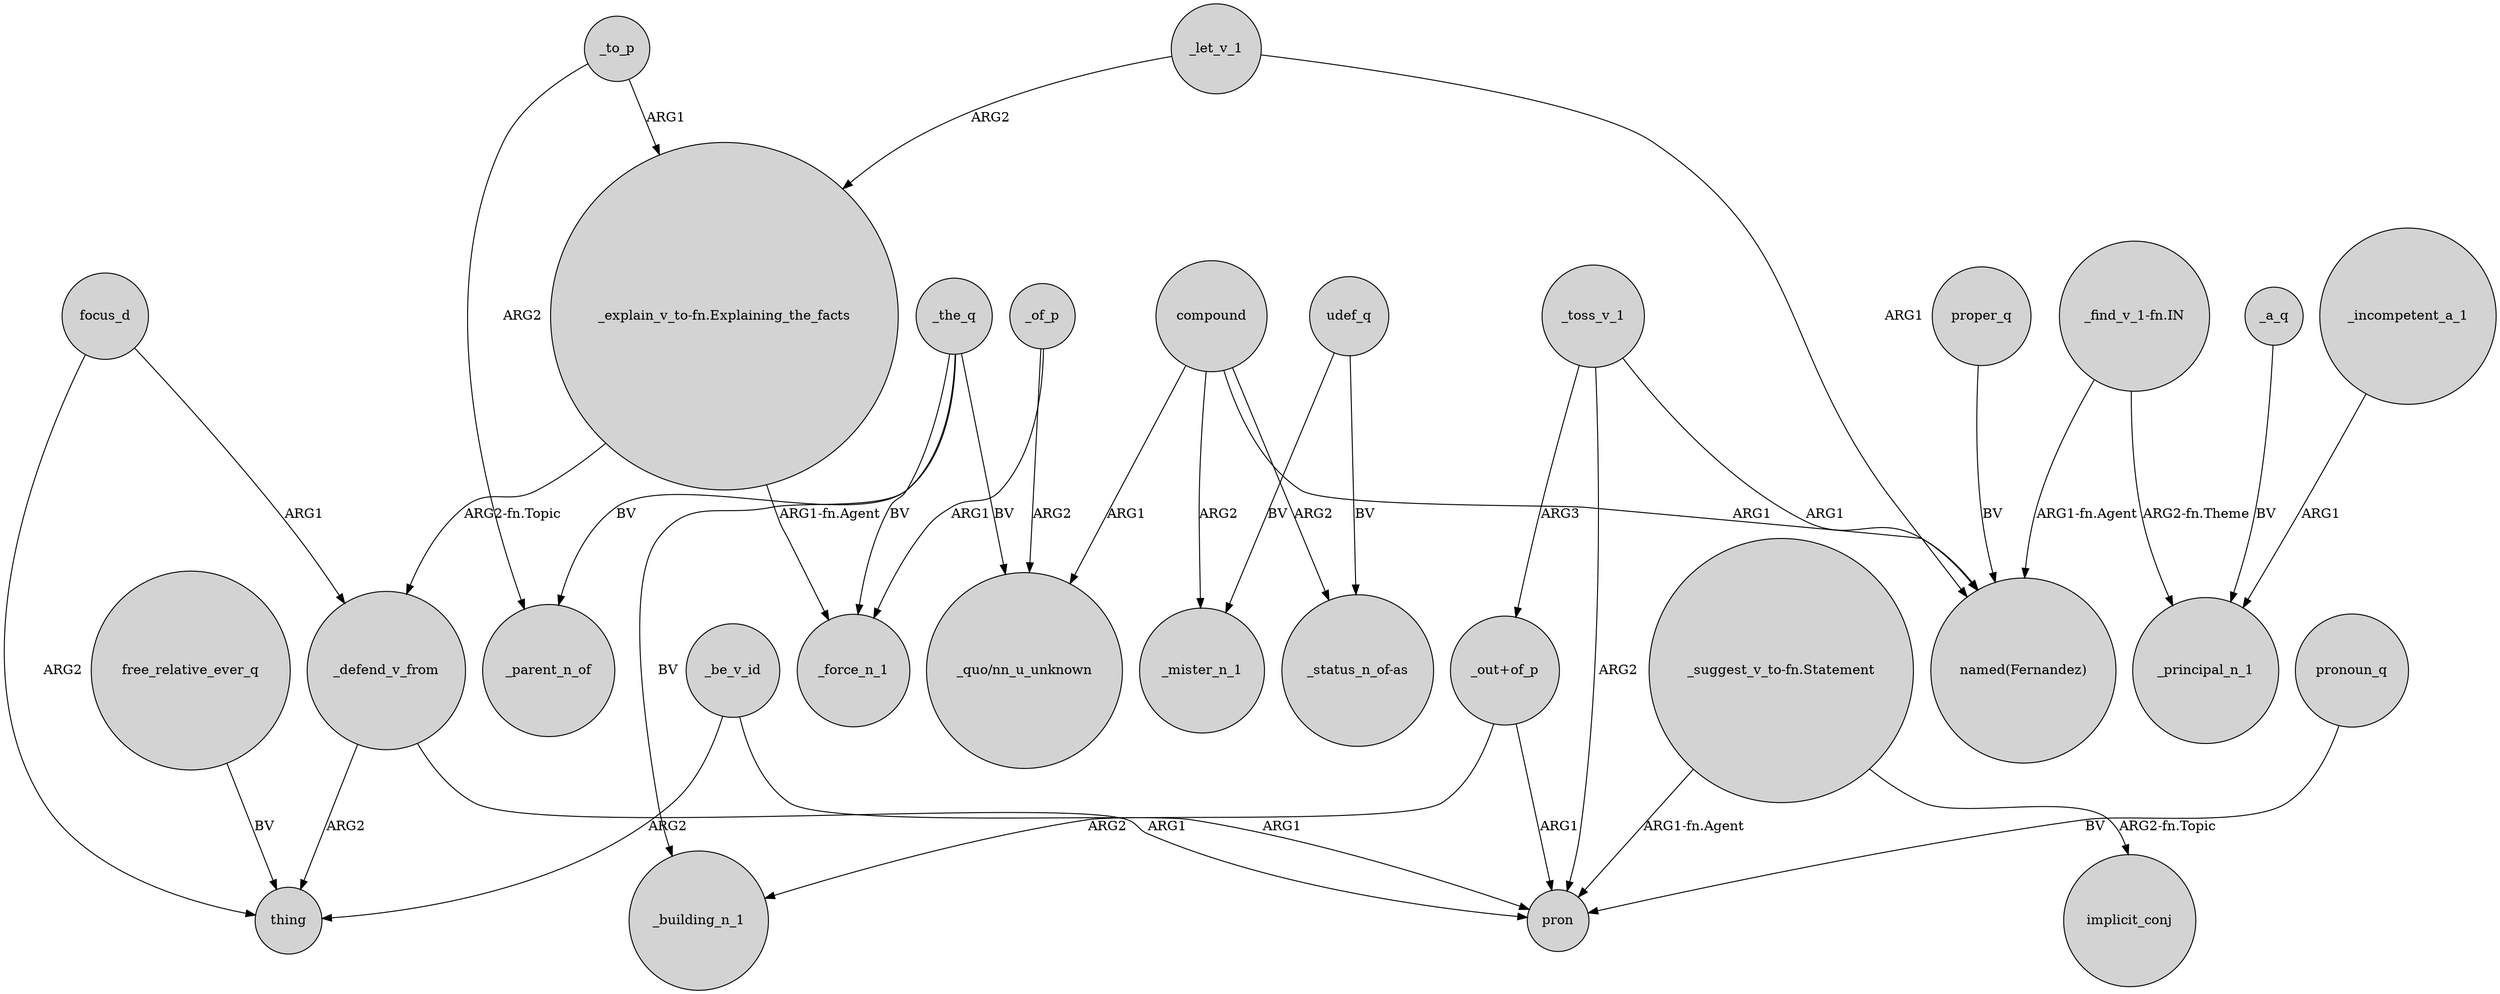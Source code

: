 digraph {
	node [shape=circle style=filled]
	"_suggest_v_to-fn.Statement" -> pron [label="ARG1-fn.Agent"]
	"_out+of_p" -> _building_n_1 [label=ARG2]
	_the_q -> _parent_n_of [label=BV]
	compound -> _mister_n_1 [label=ARG2]
	"_suggest_v_to-fn.Statement" -> implicit_conj [label="ARG2-fn.Topic"]
	_incompetent_a_1 -> _principal_n_1 [label=ARG1]
	"_explain_v_to-fn.Explaining_the_facts" -> _defend_v_from [label="ARG2-fn.Topic"]
	proper_q -> "named(Fernandez)" [label=BV]
	udef_q -> _mister_n_1 [label=BV]
	_of_p -> _force_n_1 [label=ARG1]
	compound -> "_status_n_of-as" [label=ARG2]
	compound -> "named(Fernandez)" [label=ARG1]
	_be_v_id -> pron [label=ARG1]
	_the_q -> "_quo/nn_u_unknown" [label=BV]
	_a_q -> _principal_n_1 [label=BV]
	pronoun_q -> pron [label=BV]
	_defend_v_from -> thing [label=ARG2]
	_toss_v_1 -> "_out+of_p" [label=ARG3]
	_toss_v_1 -> "named(Fernandez)" [label=ARG1]
	_the_q -> _building_n_1 [label=BV]
	_toss_v_1 -> pron [label=ARG2]
	_of_p -> "_quo/nn_u_unknown" [label=ARG2]
	udef_q -> "_status_n_of-as" [label=BV]
	"_out+of_p" -> pron [label=ARG1]
	"_find_v_1-fn.IN" -> _principal_n_1 [label="ARG2-fn.Theme"]
	"_explain_v_to-fn.Explaining_the_facts" -> _force_n_1 [label="ARG1-fn.Agent"]
	"_find_v_1-fn.IN" -> "named(Fernandez)" [label="ARG1-fn.Agent"]
	focus_d -> _defend_v_from [label=ARG1]
	free_relative_ever_q -> thing [label=BV]
	_let_v_1 -> "_explain_v_to-fn.Explaining_the_facts" [label=ARG2]
	_the_q -> _force_n_1 [label=BV]
	_to_p -> _parent_n_of [label=ARG2]
	_let_v_1 -> "named(Fernandez)" [label=ARG1]
	_to_p -> "_explain_v_to-fn.Explaining_the_facts" [label=ARG1]
	compound -> "_quo/nn_u_unknown" [label=ARG1]
	focus_d -> thing [label=ARG2]
	_be_v_id -> thing [label=ARG2]
	_defend_v_from -> pron [label=ARG1]
}
